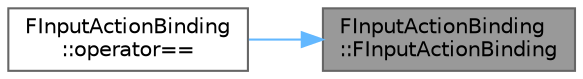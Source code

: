 digraph "FInputActionBinding::FInputActionBinding"
{
 // INTERACTIVE_SVG=YES
 // LATEX_PDF_SIZE
  bgcolor="transparent";
  edge [fontname=Helvetica,fontsize=10,labelfontname=Helvetica,labelfontsize=10];
  node [fontname=Helvetica,fontsize=10,shape=box,height=0.2,width=0.4];
  rankdir="RL";
  Node1 [id="Node000001",label="FInputActionBinding\l::FInputActionBinding",height=0.2,width=0.4,color="gray40", fillcolor="grey60", style="filled", fontcolor="black",tooltip=" "];
  Node1 -> Node2 [id="edge1_Node000001_Node000002",dir="back",color="steelblue1",style="solid",tooltip=" "];
  Node2 [id="Node000002",label="FInputActionBinding\l::operator==",height=0.2,width=0.4,color="grey40", fillcolor="white", style="filled",URL="$d0/d7a/structFInputActionBinding.html#a8356e3c86899e189bce59e2ec30594a5",tooltip=" "];
}
